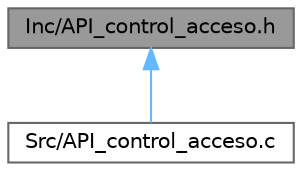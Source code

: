 digraph "Inc/API_control_acceso.h"
{
 // LATEX_PDF_SIZE
  bgcolor="transparent";
  edge [fontname=Helvetica,fontsize=10,labelfontname=Helvetica,labelfontsize=10];
  node [fontname=Helvetica,fontsize=10,shape=box,height=0.2,width=0.4];
  Node1 [id="Node000001",label="Inc/API_control_acceso.h",height=0.2,width=0.4,color="gray40", fillcolor="grey60", style="filled", fontcolor="black",tooltip="Módulo que implementa el sistema de control de acceso por rfid. Se encarga de englobar los periférico..."];
  Node1 -> Node2 [id="edge1_Node000001_Node000002",dir="back",color="steelblue1",style="solid",tooltip=" "];
  Node2 [id="Node000002",label="Src/API_control_acceso.c",height=0.2,width=0.4,color="grey40", fillcolor="white", style="filled",URL="$_a_p_i__control__acceso_8c.html",tooltip="Implementación de funciones públicas definidas en API_control_acceso.h y declaración e implementación..."];
}
